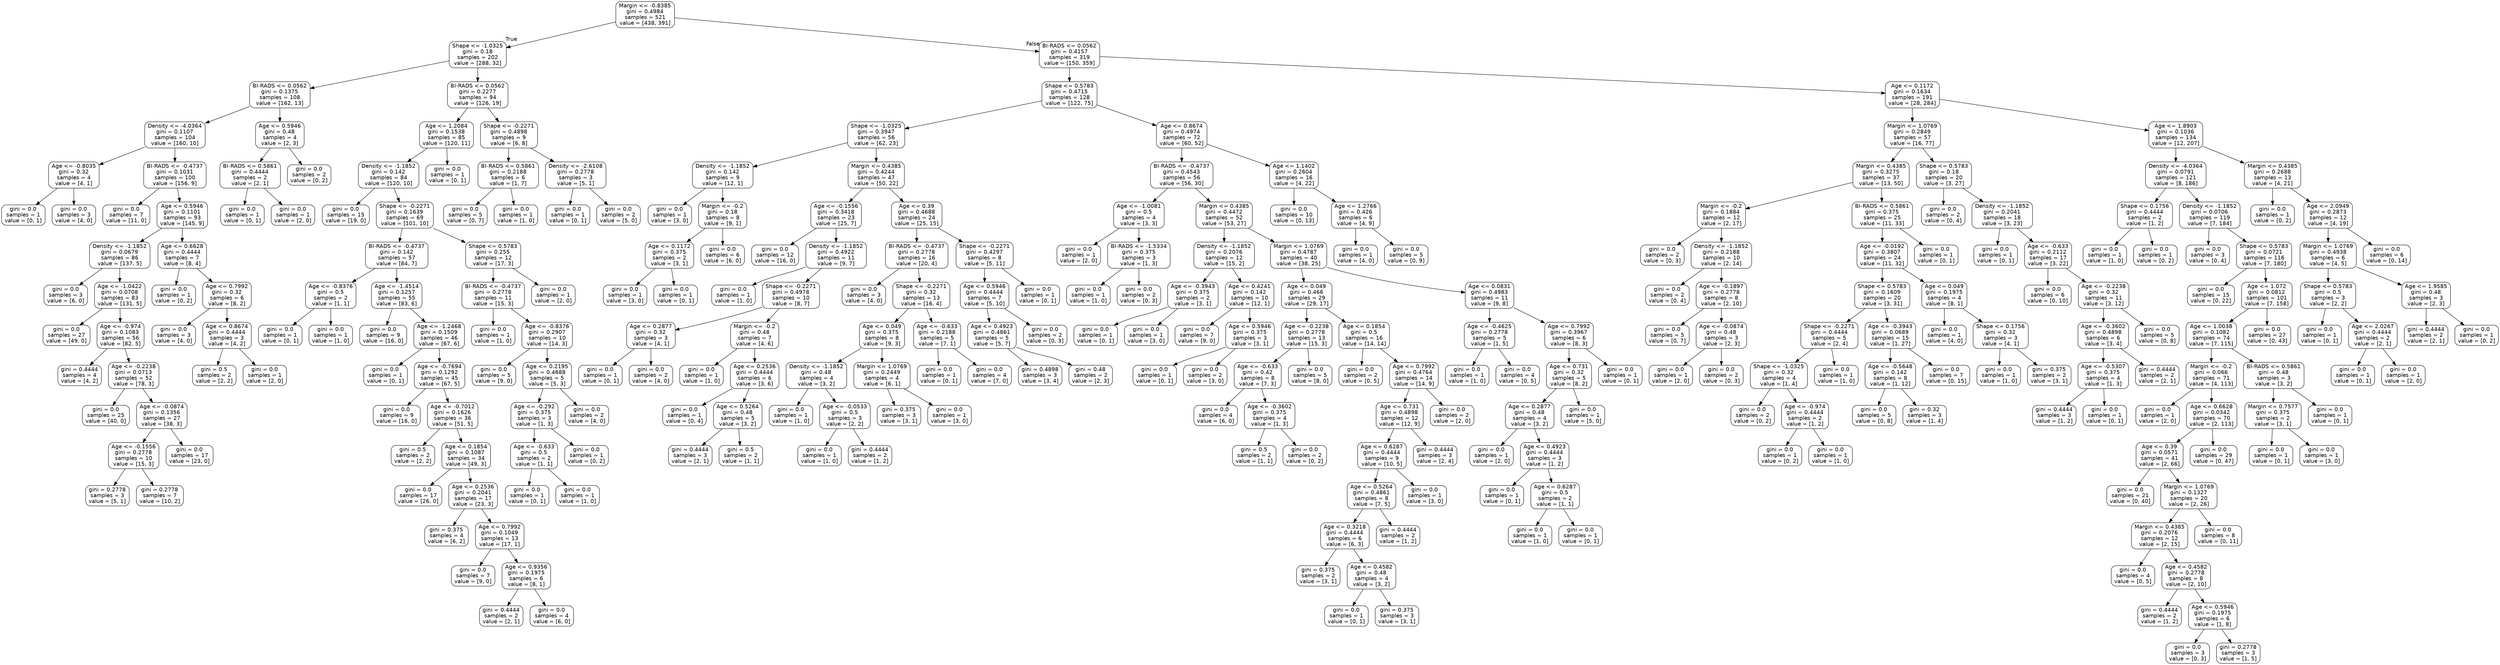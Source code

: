 digraph Tree {
node [shape=box, style="rounded", color="black", fontname=helvetica] ;
edge [fontname=helvetica] ;
0 [label="Margin <= -0.8385\ngini = 0.4984\nsamples = 521\nvalue = [438, 391]"] ;
1 [label="Shape <= -1.0325\ngini = 0.18\nsamples = 202\nvalue = [288, 32]"] ;
0 -> 1 [labeldistance=2.5, labelangle=45, headlabel="True"] ;
2 [label="BI-RADS <= 0.0562\ngini = 0.1375\nsamples = 108\nvalue = [162, 13]"] ;
1 -> 2 ;
3 [label="Density <= -4.0364\ngini = 0.1107\nsamples = 104\nvalue = [160, 10]"] ;
2 -> 3 ;
4 [label="Age <= -0.8035\ngini = 0.32\nsamples = 4\nvalue = [4, 1]"] ;
3 -> 4 ;
5 [label="gini = 0.0\nsamples = 1\nvalue = [0, 1]"] ;
4 -> 5 ;
6 [label="gini = 0.0\nsamples = 3\nvalue = [4, 0]"] ;
4 -> 6 ;
7 [label="BI-RADS <= -0.4737\ngini = 0.1031\nsamples = 100\nvalue = [156, 9]"] ;
3 -> 7 ;
8 [label="gini = 0.0\nsamples = 7\nvalue = [11, 0]"] ;
7 -> 8 ;
9 [label="Age <= 0.5946\ngini = 0.1101\nsamples = 93\nvalue = [145, 9]"] ;
7 -> 9 ;
10 [label="Density <= -1.1852\ngini = 0.0679\nsamples = 86\nvalue = [137, 5]"] ;
9 -> 10 ;
11 [label="gini = 0.0\nsamples = 3\nvalue = [6, 0]"] ;
10 -> 11 ;
12 [label="Age <= -1.0422\ngini = 0.0708\nsamples = 83\nvalue = [131, 5]"] ;
10 -> 12 ;
13 [label="gini = 0.0\nsamples = 27\nvalue = [49, 0]"] ;
12 -> 13 ;
14 [label="Age <= -0.974\ngini = 0.1083\nsamples = 56\nvalue = [82, 5]"] ;
12 -> 14 ;
15 [label="gini = 0.4444\nsamples = 4\nvalue = [4, 2]"] ;
14 -> 15 ;
16 [label="Age <= -0.2238\ngini = 0.0713\nsamples = 52\nvalue = [78, 3]"] ;
14 -> 16 ;
17 [label="gini = 0.0\nsamples = 25\nvalue = [40, 0]"] ;
16 -> 17 ;
18 [label="Age <= -0.0874\ngini = 0.1356\nsamples = 27\nvalue = [38, 3]"] ;
16 -> 18 ;
19 [label="Age <= -0.1556\ngini = 0.2778\nsamples = 10\nvalue = [15, 3]"] ;
18 -> 19 ;
20 [label="gini = 0.2778\nsamples = 3\nvalue = [5, 1]"] ;
19 -> 20 ;
21 [label="gini = 0.2778\nsamples = 7\nvalue = [10, 2]"] ;
19 -> 21 ;
22 [label="gini = 0.0\nsamples = 17\nvalue = [23, 0]"] ;
18 -> 22 ;
23 [label="Age <= 0.6628\ngini = 0.4444\nsamples = 7\nvalue = [8, 4]"] ;
9 -> 23 ;
24 [label="gini = 0.0\nsamples = 1\nvalue = [0, 2]"] ;
23 -> 24 ;
25 [label="Age <= 0.7992\ngini = 0.32\nsamples = 6\nvalue = [8, 2]"] ;
23 -> 25 ;
26 [label="gini = 0.0\nsamples = 3\nvalue = [4, 0]"] ;
25 -> 26 ;
27 [label="Age <= 0.8674\ngini = 0.4444\nsamples = 3\nvalue = [4, 2]"] ;
25 -> 27 ;
28 [label="gini = 0.5\nsamples = 2\nvalue = [2, 2]"] ;
27 -> 28 ;
29 [label="gini = 0.0\nsamples = 1\nvalue = [2, 0]"] ;
27 -> 29 ;
30 [label="Age <= 0.5946\ngini = 0.48\nsamples = 4\nvalue = [2, 3]"] ;
2 -> 30 ;
31 [label="BI-RADS <= 0.5861\ngini = 0.4444\nsamples = 2\nvalue = [2, 1]"] ;
30 -> 31 ;
32 [label="gini = 0.0\nsamples = 1\nvalue = [0, 1]"] ;
31 -> 32 ;
33 [label="gini = 0.0\nsamples = 1\nvalue = [2, 0]"] ;
31 -> 33 ;
34 [label="gini = 0.0\nsamples = 2\nvalue = [0, 2]"] ;
30 -> 34 ;
35 [label="BI-RADS <= 0.0562\ngini = 0.2277\nsamples = 94\nvalue = [126, 19]"] ;
1 -> 35 ;
36 [label="Age <= 1.2084\ngini = 0.1538\nsamples = 85\nvalue = [120, 11]"] ;
35 -> 36 ;
37 [label="Density <= -1.1852\ngini = 0.142\nsamples = 84\nvalue = [120, 10]"] ;
36 -> 37 ;
38 [label="gini = 0.0\nsamples = 15\nvalue = [19, 0]"] ;
37 -> 38 ;
39 [label="Shape <= -0.2271\ngini = 0.1639\nsamples = 69\nvalue = [101, 10]"] ;
37 -> 39 ;
40 [label="BI-RADS <= -0.4737\ngini = 0.142\nsamples = 57\nvalue = [84, 7]"] ;
39 -> 40 ;
41 [label="Age <= -0.8376\ngini = 0.5\nsamples = 2\nvalue = [1, 1]"] ;
40 -> 41 ;
42 [label="gini = 0.0\nsamples = 1\nvalue = [0, 1]"] ;
41 -> 42 ;
43 [label="gini = 0.0\nsamples = 1\nvalue = [1, 0]"] ;
41 -> 43 ;
44 [label="Age <= -1.4514\ngini = 0.1257\nsamples = 55\nvalue = [83, 6]"] ;
40 -> 44 ;
45 [label="gini = 0.0\nsamples = 9\nvalue = [16, 0]"] ;
44 -> 45 ;
46 [label="Age <= -1.2468\ngini = 0.1509\nsamples = 46\nvalue = [67, 6]"] ;
44 -> 46 ;
47 [label="gini = 0.0\nsamples = 1\nvalue = [0, 1]"] ;
46 -> 47 ;
48 [label="Age <= -0.7694\ngini = 0.1292\nsamples = 45\nvalue = [67, 5]"] ;
46 -> 48 ;
49 [label="gini = 0.0\nsamples = 9\nvalue = [16, 0]"] ;
48 -> 49 ;
50 [label="Age <= -0.7012\ngini = 0.1626\nsamples = 36\nvalue = [51, 5]"] ;
48 -> 50 ;
51 [label="gini = 0.5\nsamples = 2\nvalue = [2, 2]"] ;
50 -> 51 ;
52 [label="Age <= 0.1854\ngini = 0.1087\nsamples = 34\nvalue = [49, 3]"] ;
50 -> 52 ;
53 [label="gini = 0.0\nsamples = 17\nvalue = [26, 0]"] ;
52 -> 53 ;
54 [label="Age <= 0.2536\ngini = 0.2041\nsamples = 17\nvalue = [23, 3]"] ;
52 -> 54 ;
55 [label="gini = 0.375\nsamples = 4\nvalue = [6, 2]"] ;
54 -> 55 ;
56 [label="Age <= 0.7992\ngini = 0.1049\nsamples = 13\nvalue = [17, 1]"] ;
54 -> 56 ;
57 [label="gini = 0.0\nsamples = 7\nvalue = [9, 0]"] ;
56 -> 57 ;
58 [label="Age <= 0.9356\ngini = 0.1975\nsamples = 6\nvalue = [8, 1]"] ;
56 -> 58 ;
59 [label="gini = 0.4444\nsamples = 2\nvalue = [2, 1]"] ;
58 -> 59 ;
60 [label="gini = 0.0\nsamples = 4\nvalue = [6, 0]"] ;
58 -> 60 ;
61 [label="Shape <= 0.5783\ngini = 0.255\nsamples = 12\nvalue = [17, 3]"] ;
39 -> 61 ;
62 [label="BI-RADS <= -0.4737\ngini = 0.2778\nsamples = 11\nvalue = [15, 3]"] ;
61 -> 62 ;
63 [label="gini = 0.0\nsamples = 1\nvalue = [1, 0]"] ;
62 -> 63 ;
64 [label="Age <= -0.8376\ngini = 0.2907\nsamples = 10\nvalue = [14, 3]"] ;
62 -> 64 ;
65 [label="gini = 0.0\nsamples = 5\nvalue = [9, 0]"] ;
64 -> 65 ;
66 [label="Age <= 0.2195\ngini = 0.4688\nsamples = 5\nvalue = [5, 3]"] ;
64 -> 66 ;
67 [label="Age <= -0.292\ngini = 0.375\nsamples = 3\nvalue = [1, 3]"] ;
66 -> 67 ;
68 [label="Age <= -0.633\ngini = 0.5\nsamples = 2\nvalue = [1, 1]"] ;
67 -> 68 ;
69 [label="gini = 0.0\nsamples = 1\nvalue = [0, 1]"] ;
68 -> 69 ;
70 [label="gini = 0.0\nsamples = 1\nvalue = [1, 0]"] ;
68 -> 70 ;
71 [label="gini = 0.0\nsamples = 1\nvalue = [0, 2]"] ;
67 -> 71 ;
72 [label="gini = 0.0\nsamples = 2\nvalue = [4, 0]"] ;
66 -> 72 ;
73 [label="gini = 0.0\nsamples = 1\nvalue = [2, 0]"] ;
61 -> 73 ;
74 [label="gini = 0.0\nsamples = 1\nvalue = [0, 1]"] ;
36 -> 74 ;
75 [label="Shape <= -0.2271\ngini = 0.4898\nsamples = 9\nvalue = [6, 8]"] ;
35 -> 75 ;
76 [label="BI-RADS <= 0.5861\ngini = 0.2188\nsamples = 6\nvalue = [1, 7]"] ;
75 -> 76 ;
77 [label="gini = 0.0\nsamples = 5\nvalue = [0, 7]"] ;
76 -> 77 ;
78 [label="gini = 0.0\nsamples = 1\nvalue = [1, 0]"] ;
76 -> 78 ;
79 [label="Density <= -2.6108\ngini = 0.2778\nsamples = 3\nvalue = [5, 1]"] ;
75 -> 79 ;
80 [label="gini = 0.0\nsamples = 1\nvalue = [0, 1]"] ;
79 -> 80 ;
81 [label="gini = 0.0\nsamples = 2\nvalue = [5, 0]"] ;
79 -> 81 ;
82 [label="BI-RADS <= 0.0562\ngini = 0.4157\nsamples = 319\nvalue = [150, 359]"] ;
0 -> 82 [labeldistance=2.5, labelangle=-45, headlabel="False"] ;
83 [label="Shape <= 0.5783\ngini = 0.4715\nsamples = 128\nvalue = [122, 75]"] ;
82 -> 83 ;
84 [label="Shape <= -1.0325\ngini = 0.3947\nsamples = 56\nvalue = [62, 23]"] ;
83 -> 84 ;
85 [label="Density <= -1.1852\ngini = 0.142\nsamples = 9\nvalue = [12, 1]"] ;
84 -> 85 ;
86 [label="gini = 0.0\nsamples = 1\nvalue = [3, 0]"] ;
85 -> 86 ;
87 [label="Margin <= -0.2\ngini = 0.18\nsamples = 8\nvalue = [9, 1]"] ;
85 -> 87 ;
88 [label="Age <= 0.1172\ngini = 0.375\nsamples = 2\nvalue = [3, 1]"] ;
87 -> 88 ;
89 [label="gini = 0.0\nsamples = 1\nvalue = [3, 0]"] ;
88 -> 89 ;
90 [label="gini = 0.0\nsamples = 1\nvalue = [0, 1]"] ;
88 -> 90 ;
91 [label="gini = 0.0\nsamples = 6\nvalue = [6, 0]"] ;
87 -> 91 ;
92 [label="Margin <= 0.4385\ngini = 0.4244\nsamples = 47\nvalue = [50, 22]"] ;
84 -> 92 ;
93 [label="Age <= -0.1556\ngini = 0.3418\nsamples = 23\nvalue = [25, 7]"] ;
92 -> 93 ;
94 [label="gini = 0.0\nsamples = 12\nvalue = [16, 0]"] ;
93 -> 94 ;
95 [label="Density <= -1.1852\ngini = 0.4922\nsamples = 11\nvalue = [9, 7]"] ;
93 -> 95 ;
96 [label="gini = 0.0\nsamples = 1\nvalue = [1, 0]"] ;
95 -> 96 ;
97 [label="Shape <= -0.2271\ngini = 0.4978\nsamples = 10\nvalue = [8, 7]"] ;
95 -> 97 ;
98 [label="Age <= 0.2877\ngini = 0.32\nsamples = 3\nvalue = [4, 1]"] ;
97 -> 98 ;
99 [label="gini = 0.0\nsamples = 1\nvalue = [0, 1]"] ;
98 -> 99 ;
100 [label="gini = 0.0\nsamples = 2\nvalue = [4, 0]"] ;
98 -> 100 ;
101 [label="Margin <= -0.2\ngini = 0.48\nsamples = 7\nvalue = [4, 6]"] ;
97 -> 101 ;
102 [label="gini = 0.0\nsamples = 1\nvalue = [1, 0]"] ;
101 -> 102 ;
103 [label="Age <= 0.2536\ngini = 0.4444\nsamples = 6\nvalue = [3, 6]"] ;
101 -> 103 ;
104 [label="gini = 0.0\nsamples = 1\nvalue = [0, 4]"] ;
103 -> 104 ;
105 [label="Age <= 0.5264\ngini = 0.48\nsamples = 5\nvalue = [3, 2]"] ;
103 -> 105 ;
106 [label="gini = 0.4444\nsamples = 3\nvalue = [2, 1]"] ;
105 -> 106 ;
107 [label="gini = 0.5\nsamples = 2\nvalue = [1, 1]"] ;
105 -> 107 ;
108 [label="Age <= 0.39\ngini = 0.4688\nsamples = 24\nvalue = [25, 15]"] ;
92 -> 108 ;
109 [label="BI-RADS <= -0.4737\ngini = 0.2778\nsamples = 16\nvalue = [20, 4]"] ;
108 -> 109 ;
110 [label="gini = 0.0\nsamples = 3\nvalue = [4, 0]"] ;
109 -> 110 ;
111 [label="Shape <= -0.2271\ngini = 0.32\nsamples = 13\nvalue = [16, 4]"] ;
109 -> 111 ;
112 [label="Age <= 0.049\ngini = 0.375\nsamples = 8\nvalue = [9, 3]"] ;
111 -> 112 ;
113 [label="Density <= -1.1852\ngini = 0.48\nsamples = 4\nvalue = [3, 2]"] ;
112 -> 113 ;
114 [label="gini = 0.0\nsamples = 1\nvalue = [1, 0]"] ;
113 -> 114 ;
115 [label="Age <= -0.0533\ngini = 0.5\nsamples = 3\nvalue = [2, 2]"] ;
113 -> 115 ;
116 [label="gini = 0.0\nsamples = 1\nvalue = [1, 0]"] ;
115 -> 116 ;
117 [label="gini = 0.4444\nsamples = 2\nvalue = [1, 2]"] ;
115 -> 117 ;
118 [label="Margin <= 1.0769\ngini = 0.2449\nsamples = 4\nvalue = [6, 1]"] ;
112 -> 118 ;
119 [label="gini = 0.375\nsamples = 3\nvalue = [3, 1]"] ;
118 -> 119 ;
120 [label="gini = 0.0\nsamples = 1\nvalue = [3, 0]"] ;
118 -> 120 ;
121 [label="Age <= -0.633\ngini = 0.2188\nsamples = 5\nvalue = [7, 1]"] ;
111 -> 121 ;
122 [label="gini = 0.0\nsamples = 1\nvalue = [0, 1]"] ;
121 -> 122 ;
123 [label="gini = 0.0\nsamples = 4\nvalue = [7, 0]"] ;
121 -> 123 ;
124 [label="Shape <= -0.2271\ngini = 0.4297\nsamples = 8\nvalue = [5, 11]"] ;
108 -> 124 ;
125 [label="Age <= 0.5946\ngini = 0.4444\nsamples = 7\nvalue = [5, 10]"] ;
124 -> 125 ;
126 [label="Age <= 0.4923\ngini = 0.4861\nsamples = 5\nvalue = [5, 7]"] ;
125 -> 126 ;
127 [label="gini = 0.4898\nsamples = 3\nvalue = [3, 4]"] ;
126 -> 127 ;
128 [label="gini = 0.48\nsamples = 2\nvalue = [2, 3]"] ;
126 -> 128 ;
129 [label="gini = 0.0\nsamples = 2\nvalue = [0, 3]"] ;
125 -> 129 ;
130 [label="gini = 0.0\nsamples = 1\nvalue = [0, 1]"] ;
124 -> 130 ;
131 [label="Age <= 0.8674\ngini = 0.4974\nsamples = 72\nvalue = [60, 52]"] ;
83 -> 131 ;
132 [label="BI-RADS <= -0.4737\ngini = 0.4543\nsamples = 56\nvalue = [56, 30]"] ;
131 -> 132 ;
133 [label="Age <= -1.0081\ngini = 0.5\nsamples = 4\nvalue = [3, 3]"] ;
132 -> 133 ;
134 [label="gini = 0.0\nsamples = 1\nvalue = [2, 0]"] ;
133 -> 134 ;
135 [label="BI-RADS <= -1.5334\ngini = 0.375\nsamples = 3\nvalue = [1, 3]"] ;
133 -> 135 ;
136 [label="gini = 0.0\nsamples = 1\nvalue = [1, 0]"] ;
135 -> 136 ;
137 [label="gini = 0.0\nsamples = 2\nvalue = [0, 3]"] ;
135 -> 137 ;
138 [label="Margin <= 0.4385\ngini = 0.4472\nsamples = 52\nvalue = [53, 27]"] ;
132 -> 138 ;
139 [label="Density <= -1.1852\ngini = 0.2076\nsamples = 12\nvalue = [15, 2]"] ;
138 -> 139 ;
140 [label="Age <= -0.3943\ngini = 0.375\nsamples = 2\nvalue = [3, 1]"] ;
139 -> 140 ;
141 [label="gini = 0.0\nsamples = 1\nvalue = [0, 1]"] ;
140 -> 141 ;
142 [label="gini = 0.0\nsamples = 1\nvalue = [3, 0]"] ;
140 -> 142 ;
143 [label="Age <= 0.4241\ngini = 0.142\nsamples = 10\nvalue = [12, 1]"] ;
139 -> 143 ;
144 [label="gini = 0.0\nsamples = 7\nvalue = [9, 0]"] ;
143 -> 144 ;
145 [label="Age <= 0.5946\ngini = 0.375\nsamples = 3\nvalue = [3, 1]"] ;
143 -> 145 ;
146 [label="gini = 0.0\nsamples = 1\nvalue = [0, 1]"] ;
145 -> 146 ;
147 [label="gini = 0.0\nsamples = 2\nvalue = [3, 0]"] ;
145 -> 147 ;
148 [label="Margin <= 1.0769\ngini = 0.4787\nsamples = 40\nvalue = [38, 25]"] ;
138 -> 148 ;
149 [label="Age <= 0.049\ngini = 0.466\nsamples = 29\nvalue = [29, 17]"] ;
148 -> 149 ;
150 [label="Age <= -0.2238\ngini = 0.2778\nsamples = 13\nvalue = [15, 3]"] ;
149 -> 150 ;
151 [label="Age <= -0.633\ngini = 0.42\nsamples = 8\nvalue = [7, 3]"] ;
150 -> 151 ;
152 [label="gini = 0.0\nsamples = 4\nvalue = [6, 0]"] ;
151 -> 152 ;
153 [label="Age <= -0.3602\ngini = 0.375\nsamples = 4\nvalue = [1, 3]"] ;
151 -> 153 ;
154 [label="gini = 0.5\nsamples = 2\nvalue = [1, 1]"] ;
153 -> 154 ;
155 [label="gini = 0.0\nsamples = 2\nvalue = [0, 2]"] ;
153 -> 155 ;
156 [label="gini = 0.0\nsamples = 5\nvalue = [8, 0]"] ;
150 -> 156 ;
157 [label="Age <= 0.1854\ngini = 0.5\nsamples = 16\nvalue = [14, 14]"] ;
149 -> 157 ;
158 [label="gini = 0.0\nsamples = 2\nvalue = [0, 5]"] ;
157 -> 158 ;
159 [label="Age <= 0.7992\ngini = 0.4764\nsamples = 14\nvalue = [14, 9]"] ;
157 -> 159 ;
160 [label="Age <= 0.731\ngini = 0.4898\nsamples = 12\nvalue = [12, 9]"] ;
159 -> 160 ;
161 [label="Age <= 0.6287\ngini = 0.4444\nsamples = 9\nvalue = [10, 5]"] ;
160 -> 161 ;
162 [label="Age <= 0.5264\ngini = 0.4861\nsamples = 8\nvalue = [7, 5]"] ;
161 -> 162 ;
163 [label="Age <= 0.3218\ngini = 0.4444\nsamples = 6\nvalue = [6, 3]"] ;
162 -> 163 ;
164 [label="gini = 0.375\nsamples = 2\nvalue = [3, 1]"] ;
163 -> 164 ;
165 [label="Age <= 0.4582\ngini = 0.48\nsamples = 4\nvalue = [3, 2]"] ;
163 -> 165 ;
166 [label="gini = 0.0\nsamples = 1\nvalue = [0, 1]"] ;
165 -> 166 ;
167 [label="gini = 0.375\nsamples = 3\nvalue = [3, 1]"] ;
165 -> 167 ;
168 [label="gini = 0.4444\nsamples = 2\nvalue = [1, 2]"] ;
162 -> 168 ;
169 [label="gini = 0.0\nsamples = 1\nvalue = [3, 0]"] ;
161 -> 169 ;
170 [label="gini = 0.4444\nsamples = 3\nvalue = [2, 4]"] ;
160 -> 170 ;
171 [label="gini = 0.0\nsamples = 2\nvalue = [2, 0]"] ;
159 -> 171 ;
172 [label="Age <= 0.0831\ngini = 0.4983\nsamples = 11\nvalue = [9, 8]"] ;
148 -> 172 ;
173 [label="Age <= -0.4625\ngini = 0.2778\nsamples = 5\nvalue = [1, 5]"] ;
172 -> 173 ;
174 [label="gini = 0.0\nsamples = 1\nvalue = [1, 0]"] ;
173 -> 174 ;
175 [label="gini = 0.0\nsamples = 4\nvalue = [0, 5]"] ;
173 -> 175 ;
176 [label="Age <= 0.7992\ngini = 0.3967\nsamples = 6\nvalue = [8, 3]"] ;
172 -> 176 ;
177 [label="Age <= 0.731\ngini = 0.32\nsamples = 5\nvalue = [8, 2]"] ;
176 -> 177 ;
178 [label="Age <= 0.2877\ngini = 0.48\nsamples = 4\nvalue = [3, 2]"] ;
177 -> 178 ;
179 [label="gini = 0.0\nsamples = 1\nvalue = [2, 0]"] ;
178 -> 179 ;
180 [label="Age <= 0.4923\ngini = 0.4444\nsamples = 3\nvalue = [1, 2]"] ;
178 -> 180 ;
181 [label="gini = 0.0\nsamples = 1\nvalue = [0, 1]"] ;
180 -> 181 ;
182 [label="Age <= 0.6287\ngini = 0.5\nsamples = 2\nvalue = [1, 1]"] ;
180 -> 182 ;
183 [label="gini = 0.0\nsamples = 1\nvalue = [1, 0]"] ;
182 -> 183 ;
184 [label="gini = 0.0\nsamples = 1\nvalue = [0, 1]"] ;
182 -> 184 ;
185 [label="gini = 0.0\nsamples = 1\nvalue = [5, 0]"] ;
177 -> 185 ;
186 [label="gini = 0.0\nsamples = 1\nvalue = [0, 1]"] ;
176 -> 186 ;
187 [label="Age <= 1.1402\ngini = 0.2604\nsamples = 16\nvalue = [4, 22]"] ;
131 -> 187 ;
188 [label="gini = 0.0\nsamples = 10\nvalue = [0, 13]"] ;
187 -> 188 ;
189 [label="Age <= 1.2766\ngini = 0.426\nsamples = 6\nvalue = [4, 9]"] ;
187 -> 189 ;
190 [label="gini = 0.0\nsamples = 1\nvalue = [4, 0]"] ;
189 -> 190 ;
191 [label="gini = 0.0\nsamples = 5\nvalue = [0, 9]"] ;
189 -> 191 ;
192 [label="Age <= 0.1172\ngini = 0.1634\nsamples = 191\nvalue = [28, 284]"] ;
82 -> 192 ;
193 [label="Margin <= 1.0769\ngini = 0.2849\nsamples = 57\nvalue = [16, 77]"] ;
192 -> 193 ;
194 [label="Margin <= 0.4385\ngini = 0.3275\nsamples = 37\nvalue = [13, 50]"] ;
193 -> 194 ;
195 [label="Margin <= -0.2\ngini = 0.1884\nsamples = 12\nvalue = [2, 17]"] ;
194 -> 195 ;
196 [label="gini = 0.0\nsamples = 2\nvalue = [0, 3]"] ;
195 -> 196 ;
197 [label="Density <= -1.1852\ngini = 0.2188\nsamples = 10\nvalue = [2, 14]"] ;
195 -> 197 ;
198 [label="gini = 0.0\nsamples = 2\nvalue = [0, 4]"] ;
197 -> 198 ;
199 [label="Age <= -0.1897\ngini = 0.2778\nsamples = 8\nvalue = [2, 10]"] ;
197 -> 199 ;
200 [label="gini = 0.0\nsamples = 5\nvalue = [0, 7]"] ;
199 -> 200 ;
201 [label="Age <= -0.0874\ngini = 0.48\nsamples = 3\nvalue = [2, 3]"] ;
199 -> 201 ;
202 [label="gini = 0.0\nsamples = 1\nvalue = [2, 0]"] ;
201 -> 202 ;
203 [label="gini = 0.0\nsamples = 2\nvalue = [0, 3]"] ;
201 -> 203 ;
204 [label="BI-RADS <= 0.5861\ngini = 0.375\nsamples = 25\nvalue = [11, 33]"] ;
194 -> 204 ;
205 [label="Age <= -0.0192\ngini = 0.3807\nsamples = 24\nvalue = [11, 32]"] ;
204 -> 205 ;
206 [label="Shape <= 0.5783\ngini = 0.1609\nsamples = 20\nvalue = [3, 31]"] ;
205 -> 206 ;
207 [label="Shape <= -0.2271\ngini = 0.4444\nsamples = 5\nvalue = [2, 4]"] ;
206 -> 207 ;
208 [label="Shape <= -1.0325\ngini = 0.32\nsamples = 4\nvalue = [1, 4]"] ;
207 -> 208 ;
209 [label="gini = 0.0\nsamples = 2\nvalue = [0, 2]"] ;
208 -> 209 ;
210 [label="Age <= -0.974\ngini = 0.4444\nsamples = 2\nvalue = [1, 2]"] ;
208 -> 210 ;
211 [label="gini = 0.0\nsamples = 1\nvalue = [0, 2]"] ;
210 -> 211 ;
212 [label="gini = 0.0\nsamples = 1\nvalue = [1, 0]"] ;
210 -> 212 ;
213 [label="gini = 0.0\nsamples = 1\nvalue = [1, 0]"] ;
207 -> 213 ;
214 [label="Age <= -0.3943\ngini = 0.0689\nsamples = 15\nvalue = [1, 27]"] ;
206 -> 214 ;
215 [label="Age <= -0.5648\ngini = 0.142\nsamples = 8\nvalue = [1, 12]"] ;
214 -> 215 ;
216 [label="gini = 0.0\nsamples = 5\nvalue = [0, 8]"] ;
215 -> 216 ;
217 [label="gini = 0.32\nsamples = 3\nvalue = [1, 4]"] ;
215 -> 217 ;
218 [label="gini = 0.0\nsamples = 7\nvalue = [0, 15]"] ;
214 -> 218 ;
219 [label="Age <= 0.049\ngini = 0.1975\nsamples = 4\nvalue = [8, 1]"] ;
205 -> 219 ;
220 [label="gini = 0.0\nsamples = 1\nvalue = [4, 0]"] ;
219 -> 220 ;
221 [label="Shape <= 0.1756\ngini = 0.32\nsamples = 3\nvalue = [4, 1]"] ;
219 -> 221 ;
222 [label="gini = 0.0\nsamples = 1\nvalue = [1, 0]"] ;
221 -> 222 ;
223 [label="gini = 0.375\nsamples = 2\nvalue = [3, 1]"] ;
221 -> 223 ;
224 [label="gini = 0.0\nsamples = 1\nvalue = [0, 1]"] ;
204 -> 224 ;
225 [label="Shape <= 0.5783\ngini = 0.18\nsamples = 20\nvalue = [3, 27]"] ;
193 -> 225 ;
226 [label="gini = 0.0\nsamples = 2\nvalue = [0, 4]"] ;
225 -> 226 ;
227 [label="Density <= -1.1852\ngini = 0.2041\nsamples = 18\nvalue = [3, 23]"] ;
225 -> 227 ;
228 [label="gini = 0.0\nsamples = 1\nvalue = [0, 1]"] ;
227 -> 228 ;
229 [label="Age <= -0.633\ngini = 0.2112\nsamples = 17\nvalue = [3, 22]"] ;
227 -> 229 ;
230 [label="gini = 0.0\nsamples = 6\nvalue = [0, 10]"] ;
229 -> 230 ;
231 [label="Age <= -0.2238\ngini = 0.32\nsamples = 11\nvalue = [3, 12]"] ;
229 -> 231 ;
232 [label="Age <= -0.3602\ngini = 0.4898\nsamples = 6\nvalue = [3, 4]"] ;
231 -> 232 ;
233 [label="Age <= -0.5307\ngini = 0.375\nsamples = 4\nvalue = [1, 3]"] ;
232 -> 233 ;
234 [label="gini = 0.4444\nsamples = 3\nvalue = [1, 2]"] ;
233 -> 234 ;
235 [label="gini = 0.0\nsamples = 1\nvalue = [0, 1]"] ;
233 -> 235 ;
236 [label="gini = 0.4444\nsamples = 2\nvalue = [2, 1]"] ;
232 -> 236 ;
237 [label="gini = 0.0\nsamples = 5\nvalue = [0, 8]"] ;
231 -> 237 ;
238 [label="Age <= 1.8903\ngini = 0.1036\nsamples = 134\nvalue = [12, 207]"] ;
192 -> 238 ;
239 [label="Density <= -4.0364\ngini = 0.0791\nsamples = 121\nvalue = [8, 186]"] ;
238 -> 239 ;
240 [label="Shape <= 0.1756\ngini = 0.4444\nsamples = 2\nvalue = [1, 2]"] ;
239 -> 240 ;
241 [label="gini = 0.0\nsamples = 1\nvalue = [1, 0]"] ;
240 -> 241 ;
242 [label="gini = 0.0\nsamples = 1\nvalue = [0, 2]"] ;
240 -> 242 ;
243 [label="Density <= -1.1852\ngini = 0.0706\nsamples = 119\nvalue = [7, 184]"] ;
239 -> 243 ;
244 [label="gini = 0.0\nsamples = 3\nvalue = [0, 4]"] ;
243 -> 244 ;
245 [label="Shape <= 0.5783\ngini = 0.0721\nsamples = 116\nvalue = [7, 180]"] ;
243 -> 245 ;
246 [label="gini = 0.0\nsamples = 15\nvalue = [0, 22]"] ;
245 -> 246 ;
247 [label="Age <= 1.072\ngini = 0.0812\nsamples = 101\nvalue = [7, 158]"] ;
245 -> 247 ;
248 [label="Age <= 1.0038\ngini = 0.1082\nsamples = 74\nvalue = [7, 115]"] ;
247 -> 248 ;
249 [label="Margin <= -0.2\ngini = 0.066\nsamples = 71\nvalue = [4, 113]"] ;
248 -> 249 ;
250 [label="gini = 0.0\nsamples = 1\nvalue = [2, 0]"] ;
249 -> 250 ;
251 [label="Age <= 0.6628\ngini = 0.0342\nsamples = 70\nvalue = [2, 113]"] ;
249 -> 251 ;
252 [label="Age <= 0.39\ngini = 0.0571\nsamples = 41\nvalue = [2, 66]"] ;
251 -> 252 ;
253 [label="gini = 0.0\nsamples = 21\nvalue = [0, 40]"] ;
252 -> 253 ;
254 [label="Margin <= 1.0769\ngini = 0.1327\nsamples = 20\nvalue = [2, 26]"] ;
252 -> 254 ;
255 [label="Margin <= 0.4385\ngini = 0.2076\nsamples = 12\nvalue = [2, 15]"] ;
254 -> 255 ;
256 [label="gini = 0.0\nsamples = 4\nvalue = [0, 5]"] ;
255 -> 256 ;
257 [label="Age <= 0.4582\ngini = 0.2778\nsamples = 8\nvalue = [2, 10]"] ;
255 -> 257 ;
258 [label="gini = 0.4444\nsamples = 2\nvalue = [1, 2]"] ;
257 -> 258 ;
259 [label="Age <= 0.5946\ngini = 0.1975\nsamples = 6\nvalue = [1, 8]"] ;
257 -> 259 ;
260 [label="gini = 0.0\nsamples = 3\nvalue = [0, 3]"] ;
259 -> 260 ;
261 [label="gini = 0.2778\nsamples = 3\nvalue = [1, 5]"] ;
259 -> 261 ;
262 [label="gini = 0.0\nsamples = 8\nvalue = [0, 11]"] ;
254 -> 262 ;
263 [label="gini = 0.0\nsamples = 29\nvalue = [0, 47]"] ;
251 -> 263 ;
264 [label="BI-RADS <= 0.5861\ngini = 0.48\nsamples = 3\nvalue = [3, 2]"] ;
248 -> 264 ;
265 [label="Margin <= 0.7577\ngini = 0.375\nsamples = 2\nvalue = [3, 1]"] ;
264 -> 265 ;
266 [label="gini = 0.0\nsamples = 1\nvalue = [0, 1]"] ;
265 -> 266 ;
267 [label="gini = 0.0\nsamples = 1\nvalue = [3, 0]"] ;
265 -> 267 ;
268 [label="gini = 0.0\nsamples = 1\nvalue = [0, 1]"] ;
264 -> 268 ;
269 [label="gini = 0.0\nsamples = 27\nvalue = [0, 43]"] ;
247 -> 269 ;
270 [label="Margin <= 0.4385\ngini = 0.2688\nsamples = 13\nvalue = [4, 21]"] ;
238 -> 270 ;
271 [label="gini = 0.0\nsamples = 1\nvalue = [0, 2]"] ;
270 -> 271 ;
272 [label="Age <= 2.0949\ngini = 0.2873\nsamples = 12\nvalue = [4, 19]"] ;
270 -> 272 ;
273 [label="Margin <= 1.0769\ngini = 0.4938\nsamples = 6\nvalue = [4, 5]"] ;
272 -> 273 ;
274 [label="Shape <= 0.5783\ngini = 0.5\nsamples = 3\nvalue = [2, 2]"] ;
273 -> 274 ;
275 [label="gini = 0.0\nsamples = 1\nvalue = [0, 1]"] ;
274 -> 275 ;
276 [label="Age <= 2.0267\ngini = 0.4444\nsamples = 2\nvalue = [2, 1]"] ;
274 -> 276 ;
277 [label="gini = 0.0\nsamples = 1\nvalue = [0, 1]"] ;
276 -> 277 ;
278 [label="gini = 0.0\nsamples = 1\nvalue = [2, 0]"] ;
276 -> 278 ;
279 [label="Age <= 1.9585\ngini = 0.48\nsamples = 3\nvalue = [2, 3]"] ;
273 -> 279 ;
280 [label="gini = 0.4444\nsamples = 2\nvalue = [2, 1]"] ;
279 -> 280 ;
281 [label="gini = 0.0\nsamples = 1\nvalue = [0, 2]"] ;
279 -> 281 ;
282 [label="gini = 0.0\nsamples = 6\nvalue = [0, 14]"] ;
272 -> 282 ;
}